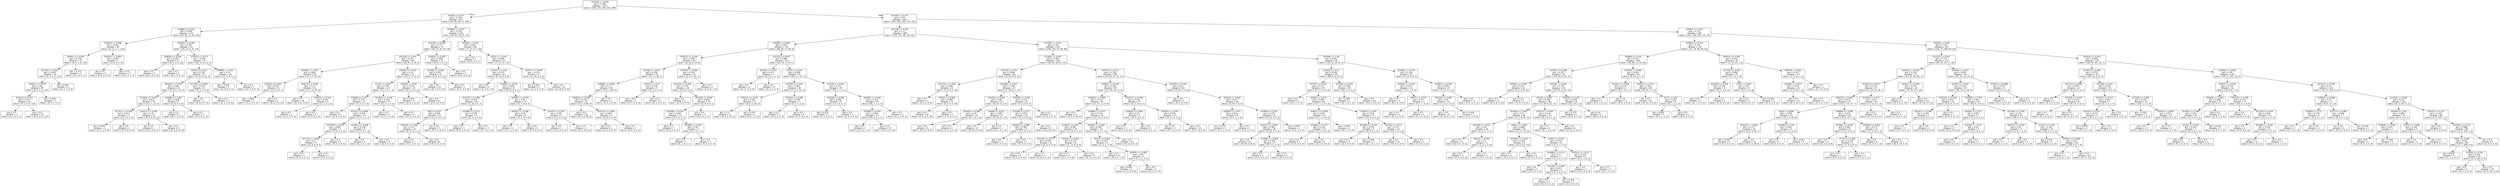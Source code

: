 digraph Tree {
node [shape=box, fontname="helvetica"] ;
edge [fontname="helvetica"] ;
0 [label="X[2578] <= 0.426\ngini = 0.799\nsamples = 1071\nvalue = [334, 372, 334, 332, 308]"] ;
1 [label="X[4261] <= 0.47\ngini = 0.729\nsamples = 257\nvalue = [43, 85, 40, 57, 165]"] ;
0 -> 1 [labeldistance=2.5, labelangle=45, headlabel="True"] ;
2 [label="X[2869] <= 0.515\ngini = 0.548\nsamples = 123\nvalue = [20, 24, 11, 16, 130]"] ;
1 -> 2 ;
3 [label="X[2634] <= 0.588\ngini = 0.263\nsamples = 80\nvalue = [4, 12, 3, 1, 116]"] ;
2 -> 3 ;
4 [label="X[4051] <= 0.644\ngini = 0.136\nsamples = 73\nvalue = [0, 6, 3, 0, 116]"] ;
3 -> 4 ;
5 [label="X[1435] <= 0.622\ngini = 0.095\nsamples = 70\nvalue = [0, 3, 3, 0, 115]"] ;
4 -> 5 ;
6 [label="X[4921] <= 0.678\ngini = 0.05\nsamples = 67\nvalue = [0, 1, 2, 0, 115]"] ;
5 -> 6 ;
7 [label="X[1514] <= 0.322\ngini = 0.017\nsamples = 65\nvalue = [0, 1, 0, 0, 114]"] ;
6 -> 7 ;
8 [label="gini = 0.5\nsamples = 2\nvalue = [0, 1, 0, 0, 1]"] ;
7 -> 8 ;
9 [label="gini = 0.0\nsamples = 63\nvalue = [0, 0, 0, 0, 113]"] ;
7 -> 9 ;
10 [label="gini = 0.444\nsamples = 2\nvalue = [0, 0, 2, 0, 1]"] ;
6 -> 10 ;
11 [label="gini = 0.444\nsamples = 3\nvalue = [0, 2, 1, 0, 0]"] ;
5 -> 11 ;
12 [label="gini = 0.375\nsamples = 3\nvalue = [0, 3, 0, 0, 1]"] ;
4 -> 12 ;
13 [label="X[2633] <= 0.493\ngini = 0.562\nsamples = 7\nvalue = [4, 6, 0, 1, 0]"] ;
3 -> 13 ;
14 [label="gini = 0.0\nsamples = 4\nvalue = [0, 6, 0, 0, 0]"] ;
13 -> 14 ;
15 [label="gini = 0.32\nsamples = 3\nvalue = [4, 0, 0, 1, 0]"] ;
13 -> 15 ;
16 [label="X[4207] <= 0.385\ngini = 0.791\nsamples = 43\nvalue = [16, 12, 8, 15, 14]"] ;
2 -> 16 ;
17 [label="X[4828] <= 0.508\ngini = 0.165\nsamples = 6\nvalue = [0, 1, 0, 0, 10]"] ;
16 -> 17 ;
18 [label="gini = 0.0\nsamples = 4\nvalue = [0, 0, 0, 0, 9]"] ;
17 -> 18 ;
19 [label="gini = 0.5\nsamples = 2\nvalue = [0, 1, 0, 0, 1]"] ;
17 -> 19 ;
20 [label="X[3412] <= 0.557\ngini = 0.766\nsamples = 37\nvalue = [16, 11, 8, 15, 4]"] ;
16 -> 20 ;
21 [label="X[476] <= 0.552\ngini = 0.742\nsamples = 27\nvalue = [3, 11, 8, 13, 3]"] ;
20 -> 21 ;
22 [label="X[2920] <= 0.503\ngini = 0.68\nsamples = 22\nvalue = [3, 10, 1, 13, 3]"] ;
21 -> 22 ;
23 [label="X[2303] <= 0.437\ngini = 0.621\nsamples = 15\nvalue = [3, 2, 1, 12, 3]"] ;
22 -> 23 ;
24 [label="X[1751] <= 0.626\ngini = 0.611\nsamples = 5\nvalue = [3, 2, 1, 0, 0]"] ;
23 -> 24 ;
25 [label="gini = 0.444\nsamples = 3\nvalue = [0, 2, 1, 0, 0]"] ;
24 -> 25 ;
26 [label="gini = 0.0\nsamples = 2\nvalue = [3, 0, 0, 0, 0]"] ;
24 -> 26 ;
27 [label="X[1672] <= 0.383\ngini = 0.32\nsamples = 10\nvalue = [0, 0, 0, 12, 3]"] ;
23 -> 27 ;
28 [label="gini = 0.0\nsamples = 2\nvalue = [0, 0, 0, 0, 3]"] ;
27 -> 28 ;
29 [label="gini = 0.0\nsamples = 8\nvalue = [0, 0, 0, 12, 0]"] ;
27 -> 29 ;
30 [label="X[4696] <= 0.561\ngini = 0.198\nsamples = 7\nvalue = [0, 8, 0, 1, 0]"] ;
22 -> 30 ;
31 [label="gini = 0.0\nsamples = 5\nvalue = [0, 7, 0, 0, 0]"] ;
30 -> 31 ;
32 [label="gini = 0.5\nsamples = 2\nvalue = [0, 1, 0, 1, 0]"] ;
30 -> 32 ;
33 [label="X[1796] <= 0.604\ngini = 0.219\nsamples = 5\nvalue = [0, 1, 7, 0, 0]"] ;
21 -> 33 ;
34 [label="gini = 0.0\nsamples = 3\nvalue = [0, 0, 6, 0, 0]"] ;
33 -> 34 ;
35 [label="gini = 0.5\nsamples = 2\nvalue = [0, 1, 1, 0, 0]"] ;
33 -> 35 ;
36 [label="X[5899] <= 0.481\ngini = 0.32\nsamples = 10\nvalue = [13, 0, 0, 2, 1]"] ;
20 -> 36 ;
37 [label="gini = 0.444\nsamples = 3\nvalue = [0, 0, 0, 2, 1]"] ;
36 -> 37 ;
38 [label="gini = 0.0\nsamples = 7\nvalue = [13, 0, 0, 0, 0]"] ;
36 -> 38 ;
39 [label="X[2583] <= 0.507\ngini = 0.776\nsamples = 134\nvalue = [23, 61, 29, 41, 35]"] ;
1 -> 39 ;
40 [label="X[4479] <= 0.584\ngini = 0.777\nsamples = 74\nvalue = [16, 14, 20, 34, 19]"] ;
39 -> 40 ;
41 [label="X[5319] <= 0.441\ngini = 0.725\nsamples = 59\nvalue = [16, 8, 17, 34, 6]"] ;
40 -> 41 ;
42 [label="X[5664] <= 0.323\ngini = 0.406\nsamples = 26\nvalue = [2, 3, 0, 25, 3]"] ;
41 -> 42 ;
43 [label="X[3532] <= 0.501\ngini = 0.611\nsamples = 4\nvalue = [1, 2, 0, 0, 3]"] ;
42 -> 43 ;
44 [label="gini = 0.444\nsamples = 2\nvalue = [1, 2, 0, 0, 0]"] ;
43 -> 44 ;
45 [label="gini = 0.0\nsamples = 2\nvalue = [0, 0, 0, 0, 3]"] ;
43 -> 45 ;
46 [label="X[3015] <= 0.596\ngini = 0.14\nsamples = 22\nvalue = [1, 1, 0, 25, 0]"] ;
42 -> 46 ;
47 [label="gini = 0.0\nsamples = 18\nvalue = [0, 0, 0, 23, 0]"] ;
46 -> 47 ;
48 [label="X[4270] <= 0.516\ngini = 0.625\nsamples = 4\nvalue = [1, 1, 0, 2, 0]"] ;
46 -> 48 ;
49 [label="gini = 0.5\nsamples = 2\nvalue = [1, 1, 0, 0, 0]"] ;
48 -> 49 ;
50 [label="gini = 0.0\nsamples = 2\nvalue = [0, 0, 0, 2, 0]"] ;
48 -> 50 ;
51 [label="X[2065] <= 0.552\ngini = 0.74\nsamples = 33\nvalue = [14, 5, 17, 9, 3]"] ;
41 -> 51 ;
52 [label="X[727] <= 0.611\ngini = 0.729\nsamples = 23\nvalue = [14, 5, 4, 7, 3]"] ;
51 -> 52 ;
53 [label="X[5846] <= 0.42\ngini = 0.771\nsamples = 17\nvalue = [3, 5, 3, 7, 3]"] ;
52 -> 53 ;
54 [label="gini = 0.0\nsamples = 4\nvalue = [0, 0, 0, 6, 0]"] ;
53 -> 54 ;
55 [label="X[2315] <= 0.466\ngini = 0.764\nsamples = 13\nvalue = [3, 5, 3, 1, 3]"] ;
53 -> 55 ;
56 [label="X[4779] <= 0.475\ngini = 0.667\nsamples = 7\nvalue = [3, 0, 3, 0, 3]"] ;
55 -> 56 ;
57 [label="X[3173] <= 0.464\ngini = 0.5\nsamples = 5\nvalue = [3, 0, 0, 0, 3]"] ;
56 -> 57 ;
58 [label="gini = 0.0\nsamples = 3\nvalue = [0, 0, 0, 0, 3]"] ;
57 -> 58 ;
59 [label="gini = 0.0\nsamples = 2\nvalue = [3, 0, 0, 0, 0]"] ;
57 -> 59 ;
60 [label="gini = 0.0\nsamples = 2\nvalue = [0, 0, 3, 0, 0]"] ;
56 -> 60 ;
61 [label="X[3181] <= 0.428\ngini = 0.278\nsamples = 6\nvalue = [0, 5, 0, 1, 0]"] ;
55 -> 61 ;
62 [label="gini = 0.5\nsamples = 2\nvalue = [0, 1, 0, 1, 0]"] ;
61 -> 62 ;
63 [label="gini = 0.0\nsamples = 4\nvalue = [0, 4, 0, 0, 0]"] ;
61 -> 63 ;
64 [label="X[1580] <= 0.538\ngini = 0.153\nsamples = 6\nvalue = [11, 0, 1, 0, 0]"] ;
52 -> 64 ;
65 [label="gini = 0.5\nsamples = 2\nvalue = [1, 0, 1, 0, 0]"] ;
64 -> 65 ;
66 [label="gini = 0.0\nsamples = 4\nvalue = [10, 0, 0, 0, 0]"] ;
64 -> 66 ;
67 [label="X[4425] <= 0.45\ngini = 0.231\nsamples = 10\nvalue = [0, 0, 13, 2, 0]"] ;
51 -> 67 ;
68 [label="gini = 0.444\nsamples = 2\nvalue = [0, 0, 1, 2, 0]"] ;
67 -> 68 ;
69 [label="gini = 0.0\nsamples = 8\nvalue = [0, 0, 12, 0, 0]"] ;
67 -> 69 ;
70 [label="X[4402] <= 0.561\ngini = 0.558\nsamples = 15\nvalue = [0, 6, 3, 0, 13]"] ;
40 -> 70 ;
71 [label="X[2408] <= 0.566\ngini = 0.305\nsamples = 12\nvalue = [0, 0, 3, 0, 13]"] ;
70 -> 71 ;
72 [label="gini = 0.0\nsamples = 10\nvalue = [0, 0, 0, 0, 13]"] ;
71 -> 72 ;
73 [label="gini = 0.0\nsamples = 2\nvalue = [0, 0, 3, 0, 0]"] ;
71 -> 73 ;
74 [label="gini = 0.0\nsamples = 3\nvalue = [0, 6, 0, 0, 0]"] ;
70 -> 74 ;
75 [label="X[2596] <= 0.34\ngini = 0.643\nsamples = 60\nvalue = [7, 47, 9, 7, 16]"] ;
39 -> 75 ;
76 [label="gini = 0.0\nsamples = 7\nvalue = [0, 0, 0, 0, 7]"] ;
75 -> 76 ;
77 [label="X[221] <= 0.545\ngini = 0.604\nsamples = 53\nvalue = [7, 47, 9, 7, 9]"] ;
75 -> 77 ;
78 [label="X[2557] <= 0.38\ngini = 0.747\nsamples = 36\nvalue = [6, 19, 9, 5, 9]"] ;
77 -> 78 ;
79 [label="gini = 0.0\nsamples = 5\nvalue = [0, 0, 0, 0, 8]"] ;
78 -> 79 ;
80 [label="X[4940] <= 0.518\ngini = 0.685\nsamples = 31\nvalue = [6, 19, 9, 5, 1]"] ;
78 -> 80 ;
81 [label="X[2475] <= 0.488\ngini = 0.534\nsamples = 18\nvalue = [3, 16, 0, 5, 1]"] ;
80 -> 81 ;
82 [label="X[6] <= 0.547\ngini = 0.349\nsamples = 13\nvalue = [3, 15, 0, 0, 1]"] ;
81 -> 82 ;
83 [label="X[1015] <= 0.382\ngini = 0.117\nsamples = 10\nvalue = [0, 15, 0, 0, 1]"] ;
82 -> 83 ;
84 [label="gini = 0.5\nsamples = 2\nvalue = [0, 1, 0, 0, 1]"] ;
83 -> 84 ;
85 [label="gini = 0.0\nsamples = 8\nvalue = [0, 14, 0, 0, 0]"] ;
83 -> 85 ;
86 [label="gini = 0.0\nsamples = 3\nvalue = [3, 0, 0, 0, 0]"] ;
82 -> 86 ;
87 [label="X[1365] <= 0.511\ngini = 0.278\nsamples = 5\nvalue = [0, 1, 0, 5, 0]"] ;
81 -> 87 ;
88 [label="gini = 0.0\nsamples = 3\nvalue = [0, 0, 0, 4, 0]"] ;
87 -> 88 ;
89 [label="gini = 0.5\nsamples = 2\nvalue = [0, 1, 0, 1, 0]"] ;
87 -> 89 ;
90 [label="X[4987] <= 0.576\ngini = 0.56\nsamples = 13\nvalue = [3, 3, 9, 0, 0]"] ;
80 -> 90 ;
91 [label="X[5921] <= 0.386\ngini = 0.18\nsamples = 8\nvalue = [0, 1, 9, 0, 0]"] ;
90 -> 91 ;
92 [label="gini = 0.5\nsamples = 2\nvalue = [0, 1, 1, 0, 0]"] ;
91 -> 92 ;
93 [label="gini = 0.0\nsamples = 6\nvalue = [0, 0, 8, 0, 0]"] ;
91 -> 93 ;
94 [label="X[1437] <= 0.591\ngini = 0.48\nsamples = 5\nvalue = [3, 2, 0, 0, 0]"] ;
90 -> 94 ;
95 [label="gini = 0.0\nsamples = 3\nvalue = [3, 0, 0, 0, 0]"] ;
94 -> 95 ;
96 [label="gini = 0.0\nsamples = 2\nvalue = [0, 2, 0, 0, 0]"] ;
94 -> 96 ;
97 [label="X[2577] <= 0.448\ngini = 0.179\nsamples = 17\nvalue = [1, 28, 0, 2, 0]"] ;
77 -> 97 ;
98 [label="gini = 0.444\nsamples = 3\nvalue = [1, 0, 0, 2, 0]"] ;
97 -> 98 ;
99 [label="gini = 0.0\nsamples = 14\nvalue = [0, 28, 0, 0, 0]"] ;
97 -> 99 ;
100 [label="X[5100] <= 0.477\ngini = 0.79\nsamples = 814\nvalue = [291, 287, 294, 275, 143]"] ;
0 -> 100 [labeldistance=2.5, labelangle=-45, headlabel="False"] ;
101 [label="X[2178] <= 0.461\ngini = 0.77\nsamples = 369\nvalue = [150, 131, 58, 165, 65]"] ;
100 -> 101 ;
102 [label="X[4289] <= 0.481\ngini = 0.653\nsamples = 119\nvalue = [50, 26, 11, 99, 9]"] ;
101 -> 102 ;
103 [label="X[5013] <= 0.549\ngini = 0.504\nsamples = 65\nvalue = [8, 10, 6, 70, 8]"] ;
102 -> 103 ;
104 [label="X[1785] <= 0.617\ngini = 0.294\nsamples = 43\nvalue = [3, 1, 1, 60, 7]"] ;
103 -> 104 ;
105 [label="X[4666] <= 0.666\ngini = 0.17\nsamples = 39\nvalue = [3, 0, 1, 60, 2]"] ;
104 -> 105 ;
106 [label="X[4950] <= 0.546\ngini = 0.119\nsamples = 37\nvalue = [2, 0, 0, 60, 2]"] ;
105 -> 106 ;
107 [label="gini = 0.0\nsamples = 33\nvalue = [0, 0, 0, 58, 0]"] ;
106 -> 107 ;
108 [label="X[4725] <= 0.495\ngini = 0.667\nsamples = 4\nvalue = [2, 0, 0, 2, 2]"] ;
106 -> 108 ;
109 [label="gini = 0.0\nsamples = 2\nvalue = [2, 0, 0, 0, 0]"] ;
108 -> 109 ;
110 [label="gini = 0.5\nsamples = 2\nvalue = [0, 0, 0, 2, 2]"] ;
108 -> 110 ;
111 [label="gini = 0.5\nsamples = 2\nvalue = [1, 0, 1, 0, 0]"] ;
105 -> 111 ;
112 [label="X[5521] <= 0.47\ngini = 0.278\nsamples = 4\nvalue = [0, 1, 0, 0, 5]"] ;
104 -> 112 ;
113 [label="gini = 0.0\nsamples = 2\nvalue = [0, 0, 0, 0, 4]"] ;
112 -> 113 ;
114 [label="gini = 0.5\nsamples = 2\nvalue = [0, 1, 0, 0, 1]"] ;
112 -> 114 ;
115 [label="X[2593] <= 0.564\ngini = 0.742\nsamples = 22\nvalue = [5, 9, 5, 10, 1]"] ;
103 -> 115 ;
116 [label="X[1433] <= 0.429\ngini = 0.733\nsamples = 18\nvalue = [5, 9, 5, 3, 1]"] ;
115 -> 116 ;
117 [label="gini = 0.0\nsamples = 3\nvalue = [0, 0, 5, 0, 0]"] ;
116 -> 117 ;
118 [label="X[4400] <= 0.626\ngini = 0.642\nsamples = 15\nvalue = [5, 9, 0, 3, 1]"] ;
116 -> 118 ;
119 [label="X[4348] <= 0.513\ngini = 0.462\nsamples = 12\nvalue = [0, 9, 0, 3, 1]"] ;
118 -> 119 ;
120 [label="gini = 0.0\nsamples = 7\nvalue = [0, 8, 0, 0, 0]"] ;
119 -> 120 ;
121 [label="X[1268] <= 0.562\ngini = 0.56\nsamples = 5\nvalue = [0, 1, 0, 3, 1]"] ;
119 -> 121 ;
122 [label="gini = 0.5\nsamples = 2\nvalue = [0, 1, 0, 0, 1]"] ;
121 -> 122 ;
123 [label="gini = 0.0\nsamples = 3\nvalue = [0, 0, 0, 3, 0]"] ;
121 -> 123 ;
124 [label="gini = 0.0\nsamples = 3\nvalue = [5, 0, 0, 0, 0]"] ;
118 -> 124 ;
125 [label="gini = 0.0\nsamples = 4\nvalue = [0, 0, 0, 7, 0]"] ;
115 -> 125 ;
126 [label="X[2723] <= 0.407\ngini = 0.666\nsamples = 54\nvalue = [42, 16, 5, 29, 1]"] ;
102 -> 126 ;
127 [label="X[2016] <= 0.551\ngini = 0.427\nsamples = 7\nvalue = [0, 11, 2, 2, 0]"] ;
126 -> 127 ;
128 [label="gini = 0.0\nsamples = 4\nvalue = [0, 11, 0, 0, 0]"] ;
127 -> 128 ;
129 [label="gini = 0.5\nsamples = 3\nvalue = [0, 0, 2, 2, 0]"] ;
127 -> 129 ;
130 [label="X[333] <= 0.447\ngini = 0.584\nsamples = 47\nvalue = [42, 5, 3, 27, 1]"] ;
126 -> 130 ;
131 [label="X[2978] <= 0.528\ngini = 0.503\nsamples = 18\nvalue = [7, 2, 2, 22, 0]"] ;
130 -> 131 ;
132 [label="X[5422] <= 0.561\ngini = 0.165\nsamples = 11\nvalue = [0, 0, 2, 20, 0]"] ;
131 -> 132 ;
133 [label="gini = 0.0\nsamples = 9\nvalue = [0, 0, 0, 19, 0]"] ;
132 -> 133 ;
134 [label="gini = 0.444\nsamples = 2\nvalue = [0, 0, 2, 1, 0]"] ;
132 -> 134 ;
135 [label="X[3314] <= 0.489\ngini = 0.529\nsamples = 7\nvalue = [7, 2, 0, 2, 0]"] ;
131 -> 135 ;
136 [label="gini = 0.5\nsamples = 3\nvalue = [0, 2, 0, 2, 0]"] ;
135 -> 136 ;
137 [label="gini = 0.0\nsamples = 4\nvalue = [7, 0, 0, 0, 0]"] ;
135 -> 137 ;
138 [label="X[1530] <= 0.432\ngini = 0.377\nsamples = 29\nvalue = [35, 3, 1, 5, 1]"] ;
130 -> 138 ;
139 [label="X[1928] <= 0.589\ngini = 0.656\nsamples = 6\nvalue = [1, 2, 0, 4, 1]"] ;
138 -> 139 ;
140 [label="gini = 0.625\nsamples = 3\nvalue = [1, 2, 0, 0, 1]"] ;
139 -> 140 ;
141 [label="gini = 0.0\nsamples = 3\nvalue = [0, 0, 0, 4, 0]"] ;
139 -> 141 ;
142 [label="X[1095] <= 0.638\ngini = 0.153\nsamples = 23\nvalue = [34, 1, 1, 1, 0]"] ;
138 -> 142 ;
143 [label="X[3589] <= 0.343\ngini = 0.056\nsamples = 21\nvalue = [34, 0, 0, 1, 0]"] ;
142 -> 143 ;
144 [label="gini = 0.5\nsamples = 2\nvalue = [1, 0, 0, 1, 0]"] ;
143 -> 144 ;
145 [label="gini = 0.0\nsamples = 19\nvalue = [33, 0, 0, 0, 0]"] ;
143 -> 145 ;
146 [label="gini = 0.5\nsamples = 2\nvalue = [0, 1, 1, 0, 0]"] ;
142 -> 146 ;
147 [label="X[1540] <= 0.527\ngini = 0.78\nsamples = 250\nvalue = [100, 105, 47, 66, 56]"] ;
101 -> 147 ;
148 [label="X[2344] <= 0.441\ngini = 0.764\nsamples = 160\nvalue = [30, 83, 29, 41, 53]"] ;
147 -> 148 ;
149 [label="X[5134] <= 0.44\ngini = 0.686\nsamples = 60\nvalue = [8, 20, 8, 9, 42]"] ;
148 -> 149 ;
150 [label="X[1572] <= 0.401\ngini = 0.169\nsamples = 23\nvalue = [1, 0, 0, 2, 30]"] ;
149 -> 150 ;
151 [label="gini = 0.0\nsamples = 2\nvalue = [0, 0, 0, 2, 0]"] ;
150 -> 151 ;
152 [label="X[632] <= 0.668\ngini = 0.062\nsamples = 21\nvalue = [1, 0, 0, 0, 30]"] ;
150 -> 152 ;
153 [label="gini = 0.0\nsamples = 19\nvalue = [0, 0, 0, 0, 29]"] ;
152 -> 153 ;
154 [label="gini = 0.5\nsamples = 2\nvalue = [1, 0, 0, 0, 1]"] ;
152 -> 154 ;
155 [label="X[2106] <= 0.427\ngini = 0.758\nsamples = 37\nvalue = [7, 20, 8, 7, 12]"] ;
149 -> 155 ;
156 [label="X[3259] <= 0.463\ngini = 0.48\nsamples = 22\nvalue = [0, 20, 0, 2, 8]"] ;
155 -> 156 ;
157 [label="X[5044] <= 0.486\ngini = 0.34\nsamples = 10\nvalue = [0, 1, 0, 1, 8]"] ;
156 -> 157 ;
158 [label="gini = 0.0\nsamples = 8\nvalue = [0, 0, 0, 0, 8]"] ;
157 -> 158 ;
159 [label="gini = 0.5\nsamples = 2\nvalue = [0, 1, 0, 1, 0]"] ;
157 -> 159 ;
160 [label="X[669] <= 0.612\ngini = 0.095\nsamples = 12\nvalue = [0, 19, 0, 1, 0]"] ;
156 -> 160 ;
161 [label="gini = 0.0\nsamples = 10\nvalue = [0, 18, 0, 0, 0]"] ;
160 -> 161 ;
162 [label="gini = 0.5\nsamples = 2\nvalue = [0, 1, 0, 1, 0]"] ;
160 -> 162 ;
163 [label="X[5038] <= 0.549\ngini = 0.733\nsamples = 15\nvalue = [7, 0, 8, 5, 4]"] ;
155 -> 163 ;
164 [label="X[2189] <= 0.571\ngini = 0.637\nsamples = 10\nvalue = [0, 0, 8, 5, 4]"] ;
163 -> 164 ;
165 [label="X[4063] <= 0.484\ngini = 0.494\nsamples = 6\nvalue = [0, 0, 0, 5, 4]"] ;
164 -> 165 ;
166 [label="gini = 0.0\nsamples = 3\nvalue = [0, 0, 0, 0, 4]"] ;
165 -> 166 ;
167 [label="gini = 0.0\nsamples = 3\nvalue = [0, 0, 0, 5, 0]"] ;
165 -> 167 ;
168 [label="gini = 0.0\nsamples = 4\nvalue = [0, 0, 8, 0, 0]"] ;
164 -> 168 ;
169 [label="gini = 0.0\nsamples = 5\nvalue = [7, 0, 0, 0, 0]"] ;
163 -> 169 ;
170 [label="X[5175] <= 0.571\ngini = 0.728\nsamples = 100\nvalue = [22, 63, 21, 32, 11]"] ;
148 -> 170 ;
171 [label="X[3801] <= 0.518\ngini = 0.764\nsamples = 59\nvalue = [17, 18, 16, 27, 5]"] ;
170 -> 171 ;
172 [label="X[4863] <= 0.465\ngini = 0.714\nsamples = 42\nvalue = [17, 15, 2, 23, 4]"] ;
171 -> 172 ;
173 [label="gini = 0.0\nsamples = 9\nvalue = [0, 0, 0, 14, 0]"] ;
172 -> 173 ;
174 [label="X[4864] <= 0.477\ngini = 0.722\nsamples = 33\nvalue = [17, 15, 2, 9, 4]"] ;
172 -> 174 ;
175 [label="X[1825] <= 0.451\ngini = 0.591\nsamples = 14\nvalue = [3, 13, 0, 2, 4]"] ;
174 -> 175 ;
176 [label="X[5578] <= 0.577\ngini = 0.625\nsamples = 6\nvalue = [2, 0, 0, 2, 4]"] ;
175 -> 176 ;
177 [label="gini = 0.0\nsamples = 4\nvalue = [0, 0, 0, 0, 4]"] ;
176 -> 177 ;
178 [label="gini = 0.5\nsamples = 2\nvalue = [2, 0, 0, 2, 0]"] ;
176 -> 178 ;
179 [label="X[5421] <= 0.465\ngini = 0.133\nsamples = 8\nvalue = [1, 13, 0, 0, 0]"] ;
175 -> 179 ;
180 [label="gini = 0.5\nsamples = 2\nvalue = [1, 1, 0, 0, 0]"] ;
179 -> 180 ;
181 [label="gini = 0.0\nsamples = 6\nvalue = [0, 12, 0, 0, 0]"] ;
179 -> 181 ;
182 [label="X[2845] <= 0.483\ngini = 0.595\nsamples = 19\nvalue = [14, 2, 2, 7, 0]"] ;
174 -> 182 ;
183 [label="X[153] <= 0.481\ngini = 0.597\nsamples = 9\nvalue = [1, 2, 2, 7, 0]"] ;
182 -> 183 ;
184 [label="gini = 0.0\nsamples = 5\nvalue = [0, 0, 0, 7, 0]"] ;
183 -> 184 ;
185 [label="X[3876] <= 0.485\ngini = 0.64\nsamples = 4\nvalue = [1, 2, 2, 0, 0]"] ;
183 -> 185 ;
186 [label="gini = 0.444\nsamples = 2\nvalue = [1, 2, 0, 0, 0]"] ;
185 -> 186 ;
187 [label="gini = 0.0\nsamples = 2\nvalue = [0, 0, 2, 0, 0]"] ;
185 -> 187 ;
188 [label="gini = 0.0\nsamples = 10\nvalue = [13, 0, 0, 0, 0]"] ;
182 -> 188 ;
189 [label="X[2871] <= 0.459\ngini = 0.541\nsamples = 17\nvalue = [0, 3, 14, 4, 1]"] ;
171 -> 189 ;
190 [label="X[2820] <= 0.604\ngini = 0.32\nsamples = 4\nvalue = [0, 0, 0, 4, 1]"] ;
189 -> 190 ;
191 [label="gini = 0.0\nsamples = 2\nvalue = [0, 0, 0, 3, 0]"] ;
190 -> 191 ;
192 [label="gini = 0.5\nsamples = 2\nvalue = [0, 0, 0, 1, 1]"] ;
190 -> 192 ;
193 [label="X[3922] <= 0.441\ngini = 0.291\nsamples = 13\nvalue = [0, 3, 14, 0, 0]"] ;
189 -> 193 ;
194 [label="gini = 0.0\nsamples = 3\nvalue = [0, 3, 0, 0, 0]"] ;
193 -> 194 ;
195 [label="gini = 0.0\nsamples = 10\nvalue = [0, 0, 14, 0, 0]"] ;
193 -> 195 ;
196 [label="X[1305] <= 0.302\ngini = 0.51\nsamples = 41\nvalue = [5, 45, 5, 5, 6]"] ;
170 -> 196 ;
197 [label="gini = 0.0\nsamples = 5\nvalue = [0, 0, 0, 0, 6]"] ;
196 -> 197 ;
198 [label="X[5010] <= 0.483\ngini = 0.417\nsamples = 36\nvalue = [5, 45, 5, 5, 0]"] ;
196 -> 198 ;
199 [label="X[2655] <= 0.471\ngini = 0.612\nsamples = 5\nvalue = [3, 0, 1, 3, 0]"] ;
198 -> 199 ;
200 [label="gini = 0.375\nsamples = 3\nvalue = [3, 0, 1, 0, 0]"] ;
199 -> 200 ;
201 [label="gini = 0.0\nsamples = 2\nvalue = [0, 0, 0, 3, 0]"] ;
199 -> 201 ;
202 [label="X[2990] <= 0.591\ngini = 0.271\nsamples = 31\nvalue = [2, 45, 4, 2, 0]"] ;
198 -> 202 ;
203 [label="X[4317] <= 0.583\ngini = 0.081\nsamples = 28\nvalue = [0, 45, 2, 0, 0]"] ;
202 -> 203 ;
204 [label="gini = 0.0\nsamples = 24\nvalue = [0, 40, 0, 0, 0]"] ;
203 -> 204 ;
205 [label="X[2092] <= 0.489\ngini = 0.408\nsamples = 4\nvalue = [0, 5, 2, 0, 0]"] ;
203 -> 205 ;
206 [label="gini = 0.0\nsamples = 2\nvalue = [0, 5, 0, 0, 0]"] ;
205 -> 206 ;
207 [label="gini = 0.0\nsamples = 2\nvalue = [0, 0, 2, 0, 0]"] ;
205 -> 207 ;
208 [label="gini = 0.667\nsamples = 3\nvalue = [2, 0, 2, 2, 0]"] ;
202 -> 208 ;
209 [label="X[5508] <= 0.59\ngini = 0.667\nsamples = 90\nvalue = [70, 22, 18, 25, 3]"] ;
147 -> 209 ;
210 [label="X[3056] <= 0.51\ngini = 0.526\nsamples = 65\nvalue = [68, 8, 9, 19, 0]"] ;
209 -> 210 ;
211 [label="X[5707] <= 0.361\ngini = 0.717\nsamples = 35\nvalue = [17, 7, 9, 17, 0]"] ;
210 -> 211 ;
212 [label="gini = 0.0\nsamples = 5\nvalue = [0, 0, 7, 0, 0]"] ;
211 -> 212 ;
213 [label="X[406] <= 0.473\ngini = 0.659\nsamples = 30\nvalue = [17, 7, 2, 17, 0]"] ;
211 -> 213 ;
214 [label="X[4617] <= 0.596\ngini = 0.432\nsamples = 13\nvalue = [2, 1, 2, 14, 0]"] ;
213 -> 214 ;
215 [label="X[3286] <= 0.377\ngini = 0.219\nsamples = 10\nvalue = [2, 0, 0, 14, 0]"] ;
214 -> 215 ;
216 [label="gini = 0.0\nsamples = 2\nvalue = [2, 0, 0, 0, 0]"] ;
215 -> 216 ;
217 [label="gini = 0.0\nsamples = 8\nvalue = [0, 0, 0, 14, 0]"] ;
215 -> 217 ;
218 [label="gini = 0.444\nsamples = 3\nvalue = [0, 1, 2, 0, 0]"] ;
214 -> 218 ;
219 [label="X[2607] <= 0.44\ngini = 0.531\nsamples = 17\nvalue = [15, 6, 0, 3, 0]"] ;
213 -> 219 ;
220 [label="X[1500] <= 0.534\ngini = 0.375\nsamples = 5\nvalue = [0, 6, 0, 2, 0]"] ;
219 -> 220 ;
221 [label="gini = 0.0\nsamples = 3\nvalue = [0, 5, 0, 0, 0]"] ;
220 -> 221 ;
222 [label="gini = 0.444\nsamples = 2\nvalue = [0, 1, 0, 2, 0]"] ;
220 -> 222 ;
223 [label="X[3741] <= 0.572\ngini = 0.117\nsamples = 12\nvalue = [15, 0, 0, 1, 0]"] ;
219 -> 223 ;
224 [label="gini = 0.0\nsamples = 10\nvalue = [14, 0, 0, 0, 0]"] ;
223 -> 224 ;
225 [label="gini = 0.5\nsamples = 2\nvalue = [1, 0, 0, 1, 0]"] ;
223 -> 225 ;
226 [label="X[2320] <= 0.326\ngini = 0.106\nsamples = 30\nvalue = [51, 1, 0, 2, 0]"] ;
210 -> 226 ;
227 [label="gini = 0.444\nsamples = 2\nvalue = [0, 1, 0, 2, 0]"] ;
226 -> 227 ;
228 [label="gini = 0.0\nsamples = 28\nvalue = [51, 0, 0, 0, 0]"] ;
226 -> 228 ;
229 [label="X[4046] <= 0.474\ngini = 0.718\nsamples = 25\nvalue = [2, 14, 9, 6, 3]"] ;
209 -> 229 ;
230 [label="X[5605] <= 0.442\ngini = 0.613\nsamples = 12\nvalue = [1, 1, 7, 6, 0]"] ;
229 -> 230 ;
231 [label="gini = 0.0\nsamples = 5\nvalue = [0, 0, 0, 6, 0]"] ;
230 -> 231 ;
232 [label="X[957] <= 0.547\ngini = 0.37\nsamples = 7\nvalue = [1, 1, 7, 0, 0]"] ;
230 -> 232 ;
233 [label="gini = 0.0\nsamples = 5\nvalue = [0, 0, 7, 0, 0]"] ;
232 -> 233 ;
234 [label="gini = 0.5\nsamples = 2\nvalue = [1, 1, 0, 0, 0]"] ;
232 -> 234 ;
235 [label="X[1487] <= 0.585\ngini = 0.493\nsamples = 13\nvalue = [1, 13, 2, 0, 3]"] ;
229 -> 235 ;
236 [label="X[5256] <= 0.464\ngini = 0.32\nsamples = 11\nvalue = [1, 13, 2, 0, 0]"] ;
235 -> 236 ;
237 [label="gini = 0.0\nsamples = 8\nvalue = [0, 13, 0, 0, 0]"] ;
236 -> 237 ;
238 [label="gini = 0.444\nsamples = 3\nvalue = [1, 0, 2, 0, 0]"] ;
236 -> 238 ;
239 [label="gini = 0.0\nsamples = 2\nvalue = [0, 0, 0, 0, 3]"] ;
235 -> 239 ;
240 [label="X[4954] <= 0.437\ngini = 0.773\nsamples = 445\nvalue = [141, 156, 236, 110, 78]"] ;
100 -> 240 ;
241 [label="X[4863] <= 0.534\ngini = 0.754\nsamples = 130\nvalue = [21, 79, 36, 28, 52]"] ;
240 -> 241 ;
242 [label="X[4693] <= 0.59\ngini = 0.723\nsamples = 100\nvalue = [20, 69, 10, 25, 44]"] ;
241 -> 242 ;
243 [label="X[4342] <= 0.385\ngini = 0.757\nsamples = 70\nvalue = [14, 26, 8, 23, 37]"] ;
242 -> 243 ;
244 [label="X[5983] <= 0.499\ngini = 0.313\nsamples = 16\nvalue = [1, 4, 0, 0, 22]"] ;
243 -> 244 ;
245 [label="gini = 0.0\nsamples = 13\nvalue = [0, 0, 0, 0, 22]"] ;
244 -> 245 ;
246 [label="gini = 0.32\nsamples = 3\nvalue = [1, 4, 0, 0, 0]"] ;
244 -> 246 ;
247 [label="X[2764] <= 0.622\ngini = 0.776\nsamples = 54\nvalue = [13, 22, 8, 23, 15]"] ;
243 -> 247 ;
248 [label="X[478] <= 0.587\ngini = 0.745\nsamples = 46\nvalue = [3, 19, 8, 22, 15]"] ;
247 -> 248 ;
249 [label="X[2463] <= 0.467\ngini = 0.73\nsamples = 36\nvalue = [3, 7, 8, 21, 15]"] ;
248 -> 249 ;
250 [label="X[2535] <= 0.521\ngini = 0.42\nsamples = 16\nvalue = [1, 4, 1, 17, 0]"] ;
249 -> 250 ;
251 [label="gini = 0.0\nsamples = 11\nvalue = [0, 0, 0, 17, 0]"] ;
250 -> 251 ;
252 [label="X[872] <= 0.454\ngini = 0.5\nsamples = 5\nvalue = [1, 4, 1, 0, 0]"] ;
250 -> 252 ;
253 [label="gini = 0.0\nsamples = 3\nvalue = [0, 4, 0, 0, 0]"] ;
252 -> 253 ;
254 [label="gini = 0.5\nsamples = 2\nvalue = [1, 0, 1, 0, 0]"] ;
252 -> 254 ;
255 [label="X[951] <= 0.445\ngini = 0.685\nsamples = 20\nvalue = [2, 3, 7, 4, 15]"] ;
249 -> 255 ;
256 [label="X[2343] <= 0.403\ngini = 0.142\nsamples = 8\nvalue = [1, 0, 0, 0, 12]"] ;
255 -> 256 ;
257 [label="gini = 0.5\nsamples = 2\nvalue = [1, 0, 0, 0, 1]"] ;
256 -> 257 ;
258 [label="gini = 0.0\nsamples = 6\nvalue = [0, 0, 0, 0, 11]"] ;
256 -> 258 ;
259 [label="X[393] <= 0.552\ngini = 0.741\nsamples = 12\nvalue = [1, 3, 7, 4, 3]"] ;
255 -> 259 ;
260 [label="X[4890] <= 0.513\ngini = 0.7\nsamples = 7\nvalue = [1, 2, 0, 4, 3]"] ;
259 -> 260 ;
261 [label="gini = 0.0\nsamples = 3\nvalue = [0, 0, 0, 4, 0]"] ;
260 -> 261 ;
262 [label="X[3228] <= 0.484\ngini = 0.611\nsamples = 4\nvalue = [1, 2, 0, 0, 3]"] ;
260 -> 262 ;
263 [label="gini = 0.0\nsamples = 2\nvalue = [0, 0, 0, 0, 3]"] ;
262 -> 263 ;
264 [label="gini = 0.444\nsamples = 2\nvalue = [1, 2, 0, 0, 0]"] ;
262 -> 264 ;
265 [label="X[5315] <= 0.475\ngini = 0.219\nsamples = 5\nvalue = [0, 1, 7, 0, 0]"] ;
259 -> 265 ;
266 [label="gini = 0.0\nsamples = 3\nvalue = [0, 0, 6, 0, 0]"] ;
265 -> 266 ;
267 [label="gini = 0.5\nsamples = 2\nvalue = [0, 1, 1, 0, 0]"] ;
265 -> 267 ;
268 [label="X[5107] <= 0.407\ngini = 0.142\nsamples = 10\nvalue = [0, 12, 0, 1, 0]"] ;
248 -> 268 ;
269 [label="gini = 0.5\nsamples = 2\nvalue = [0, 1, 0, 1, 0]"] ;
268 -> 269 ;
270 [label="gini = 0.0\nsamples = 8\nvalue = [0, 11, 0, 0, 0]"] ;
268 -> 270 ;
271 [label="X[3434] <= 0.447\ngini = 0.439\nsamples = 8\nvalue = [10, 3, 0, 1, 0]"] ;
247 -> 271 ;
272 [label="gini = 0.375\nsamples = 3\nvalue = [0, 3, 0, 1, 0]"] ;
271 -> 272 ;
273 [label="gini = 0.0\nsamples = 5\nvalue = [10, 0, 0, 0, 0]"] ;
271 -> 273 ;
274 [label="X[5050] <= 0.389\ngini = 0.461\nsamples = 30\nvalue = [6, 43, 2, 2, 7]"] ;
242 -> 274 ;
275 [label="X[1241] <= 0.456\ngini = 0.219\nsamples = 4\nvalue = [0, 0, 0, 1, 7]"] ;
274 -> 275 ;
276 [label="gini = 0.5\nsamples = 2\nvalue = [0, 0, 0, 1, 1]"] ;
275 -> 276 ;
277 [label="gini = 0.0\nsamples = 2\nvalue = [0, 0, 0, 0, 6]"] ;
275 -> 277 ;
278 [label="X[4612] <= 0.511\ngini = 0.301\nsamples = 26\nvalue = [6, 43, 2, 1, 0]"] ;
274 -> 278 ;
279 [label="gini = 0.0\nsamples = 20\nvalue = [0, 42, 0, 0, 0]"] ;
278 -> 279 ;
280 [label="X[77] <= 0.48\ngini = 0.58\nsamples = 6\nvalue = [6, 1, 2, 1, 0]"] ;
278 -> 280 ;
281 [label="gini = 0.625\nsamples = 3\nvalue = [0, 1, 2, 1, 0]"] ;
280 -> 281 ;
282 [label="gini = 0.0\nsamples = 3\nvalue = [6, 0, 0, 0, 0]"] ;
280 -> 282 ;
283 [label="X[4431] <= 0.497\ngini = 0.631\nsamples = 30\nvalue = [1, 10, 26, 3, 8]"] ;
241 -> 283 ;
284 [label="X[1718] <= 0.555\ngini = 0.698\nsamples = 13\nvalue = [0, 7, 4, 2, 8]"] ;
283 -> 284 ;
285 [label="X[3140] <= 0.444\ngini = 0.529\nsamples = 8\nvalue = [0, 7, 2, 2, 0]"] ;
284 -> 285 ;
286 [label="gini = 0.0\nsamples = 5\nvalue = [0, 7, 0, 0, 0]"] ;
285 -> 286 ;
287 [label="gini = 0.5\nsamples = 3\nvalue = [0, 0, 2, 2, 0]"] ;
285 -> 287 ;
288 [label="X[43] <= 0.462\ngini = 0.32\nsamples = 5\nvalue = [0, 0, 2, 0, 8]"] ;
284 -> 288 ;
289 [label="gini = 0.0\nsamples = 3\nvalue = [0, 0, 0, 0, 7]"] ;
288 -> 289 ;
290 [label="gini = 0.444\nsamples = 2\nvalue = [0, 0, 2, 0, 1]"] ;
288 -> 290 ;
291 [label="X[5976] <= 0.622\ngini = 0.321\nsamples = 17\nvalue = [1, 3, 22, 1, 0]"] ;
283 -> 291 ;
292 [label="X[5182] <= 0.623\ngini = 0.156\nsamples = 14\nvalue = [1, 0, 22, 1, 0]"] ;
291 -> 292 ;
293 [label="gini = 0.0\nsamples = 12\nvalue = [0, 0, 22, 0, 0]"] ;
292 -> 293 ;
294 [label="gini = 0.5\nsamples = 2\nvalue = [1, 0, 0, 1, 0]"] ;
292 -> 294 ;
295 [label="gini = 0.0\nsamples = 3\nvalue = [0, 3, 0, 0, 0]"] ;
291 -> 295 ;
296 [label="X[5016] <= 0.46\ngini = 0.734\nsamples = 315\nvalue = [120, 77, 200, 82, 26]"] ;
240 -> 296 ;
297 [label="X[2107] <= 0.507\ngini = 0.772\nsamples = 137\nvalue = [64, 42, 33, 57, 19]"] ;
296 -> 297 ;
298 [label="X[4623] <= 0.636\ngini = 0.763\nsamples = 75\nvalue = [11, 32, 19, 38, 17]"] ;
297 -> 298 ;
299 [label="X[2412] <= 0.611\ngini = 0.731\nsamples = 57\nvalue = [11, 16, 19, 38, 7]"] ;
298 -> 299 ;
300 [label="X[5673] <= 0.442\ngini = 0.673\nsamples = 47\nvalue = [10, 3, 19, 37, 7]"] ;
299 -> 300 ;
301 [label="X[34] <= 0.608\ngini = 0.435\nsamples = 27\nvalue = [2, 3, 0, 30, 6]"] ;
300 -> 301 ;
302 [label="X[5224] <= 0.406\ngini = 0.117\nsamples = 22\nvalue = [0, 0, 0, 30, 2]"] ;
301 -> 302 ;
303 [label="gini = 0.444\nsamples = 2\nvalue = [0, 0, 0, 1, 2]"] ;
302 -> 303 ;
304 [label="gini = 0.0\nsamples = 20\nvalue = [0, 0, 0, 29, 0]"] ;
302 -> 304 ;
305 [label="X[5384] <= 0.39\ngini = 0.642\nsamples = 5\nvalue = [2, 3, 0, 0, 4]"] ;
301 -> 305 ;
306 [label="gini = 0.0\nsamples = 2\nvalue = [0, 0, 0, 0, 4]"] ;
305 -> 306 ;
307 [label="gini = 0.48\nsamples = 3\nvalue = [2, 3, 0, 0, 0]"] ;
305 -> 307 ;
308 [label="X[3894] <= 0.495\ngini = 0.612\nsamples = 20\nvalue = [8, 0, 19, 7, 1]"] ;
300 -> 308 ;
309 [label="X[2961] <= 0.444\ngini = 0.561\nsamples = 9\nvalue = [7, 0, 0, 6, 1]"] ;
308 -> 309 ;
310 [label="gini = 0.0\nsamples = 4\nvalue = [0, 0, 0, 6, 0]"] ;
309 -> 310 ;
311 [label="X[737] <= 0.546\ngini = 0.219\nsamples = 5\nvalue = [7, 0, 0, 0, 1]"] ;
309 -> 311 ;
312 [label="gini = 0.0\nsamples = 3\nvalue = [6, 0, 0, 0, 0]"] ;
311 -> 312 ;
313 [label="gini = 0.5\nsamples = 2\nvalue = [1, 0, 0, 0, 1]"] ;
311 -> 313 ;
314 [label="X[2062] <= 0.407\ngini = 0.177\nsamples = 11\nvalue = [1, 0, 19, 1, 0]"] ;
308 -> 314 ;
315 [label="gini = 0.5\nsamples = 2\nvalue = [1, 0, 0, 1, 0]"] ;
314 -> 315 ;
316 [label="gini = 0.0\nsamples = 9\nvalue = [0, 0, 19, 0, 0]"] ;
314 -> 316 ;
317 [label="X[1459] <= 0.571\ngini = 0.24\nsamples = 10\nvalue = [1, 13, 0, 1, 0]"] ;
299 -> 317 ;
318 [label="gini = 0.0\nsamples = 8\nvalue = [0, 13, 0, 0, 0]"] ;
317 -> 318 ;
319 [label="gini = 0.5\nsamples = 2\nvalue = [1, 0, 0, 1, 0]"] ;
317 -> 319 ;
320 [label="X[2917] <= 0.439\ngini = 0.473\nsamples = 18\nvalue = [0, 16, 0, 0, 10]"] ;
298 -> 320 ;
321 [label="gini = 0.0\nsamples = 5\nvalue = [0, 0, 0, 0, 10]"] ;
320 -> 321 ;
322 [label="gini = 0.0\nsamples = 13\nvalue = [0, 16, 0, 0, 0]"] ;
320 -> 322 ;
323 [label="X[5166] <= 0.557\ngini = 0.639\nsamples = 62\nvalue = [53, 10, 14, 19, 2]"] ;
297 -> 323 ;
324 [label="X[2074] <= 0.407\ngini = 0.579\nsamples = 53\nvalue = [50, 10, 3, 19, 2]"] ;
323 -> 324 ;
325 [label="X[5542] <= 0.509\ngini = 0.512\nsamples = 11\nvalue = [0, 6, 0, 11, 1]"] ;
324 -> 325 ;
326 [label="X[2307] <= 0.506\ngini = 0.245\nsamples = 4\nvalue = [0, 6, 0, 0, 1]"] ;
325 -> 326 ;
327 [label="gini = 0.5\nsamples = 2\nvalue = [0, 1, 0, 0, 1]"] ;
326 -> 327 ;
328 [label="gini = 0.0\nsamples = 2\nvalue = [0, 5, 0, 0, 0]"] ;
326 -> 328 ;
329 [label="gini = 0.0\nsamples = 7\nvalue = [0, 0, 0, 11, 0]"] ;
325 -> 329 ;
330 [label="X[3394] <= 0.433\ngini = 0.405\nsamples = 42\nvalue = [50, 4, 3, 8, 1]"] ;
324 -> 330 ;
331 [label="X[4301] <= 0.571\ngini = 0.667\nsamples = 7\nvalue = [1, 4, 0, 3, 1]"] ;
330 -> 331 ;
332 [label="gini = 0.0\nsamples = 3\nvalue = [0, 4, 0, 0, 0]"] ;
331 -> 332 ;
333 [label="X[3254] <= 0.472\ngini = 0.56\nsamples = 4\nvalue = [1, 0, 0, 3, 1]"] ;
331 -> 333 ;
334 [label="gini = 0.0\nsamples = 2\nvalue = [0, 0, 0, 3, 0]"] ;
333 -> 334 ;
335 [label="gini = 0.5\nsamples = 2\nvalue = [1, 0, 0, 0, 1]"] ;
333 -> 335 ;
336 [label="X[2109] <= 0.438\ngini = 0.251\nsamples = 35\nvalue = [49, 0, 3, 5, 0]"] ;
330 -> 336 ;
337 [label="X[4317] <= 0.526\ngini = 0.56\nsamples = 5\nvalue = [1, 0, 1, 3, 0]"] ;
336 -> 337 ;
338 [label="gini = 0.0\nsamples = 3\nvalue = [0, 0, 0, 3, 0]"] ;
337 -> 338 ;
339 [label="gini = 0.5\nsamples = 2\nvalue = [1, 0, 1, 0, 0]"] ;
337 -> 339 ;
340 [label="X[144] <= 0.338\ngini = 0.145\nsamples = 30\nvalue = [48, 0, 2, 2, 0]"] ;
336 -> 340 ;
341 [label="gini = 0.444\nsamples = 2\nvalue = [0, 0, 2, 1, 0]"] ;
340 -> 341 ;
342 [label="X[3017] <= 0.399\ngini = 0.04\nsamples = 28\nvalue = [48, 0, 0, 1, 0]"] ;
340 -> 342 ;
343 [label="gini = 0.5\nsamples = 2\nvalue = [1, 0, 0, 1, 0]"] ;
342 -> 343 ;
344 [label="gini = 0.0\nsamples = 26\nvalue = [47, 0, 0, 0, 0]"] ;
342 -> 344 ;
345 [label="X[5947] <= 0.488\ngini = 0.337\nsamples = 9\nvalue = [3, 0, 11, 0, 0]"] ;
323 -> 345 ;
346 [label="gini = 0.0\nsamples = 6\nvalue = [0, 0, 11, 0, 0]"] ;
345 -> 346 ;
347 [label="gini = 0.0\nsamples = 3\nvalue = [3, 0, 0, 0, 0]"] ;
345 -> 347 ;
348 [label="X[5553] <= 0.433\ngini = 0.609\nsamples = 178\nvalue = [56, 35, 167, 25, 7]"] ;
296 -> 348 ;
349 [label="X[1947] <= 0.364\ngini = 0.725\nsamples = 34\nvalue = [26, 18, 6, 10, 5]"] ;
348 -> 349 ;
350 [label="X[5717] <= 0.446\ngini = 0.507\nsamples = 11\nvalue = [0, 14, 0, 8, 1]"] ;
349 -> 350 ;
351 [label="gini = 0.0\nsamples = 3\nvalue = [0, 0, 0, 8, 0]"] ;
350 -> 351 ;
352 [label="X[5336] <= 0.432\ngini = 0.124\nsamples = 8\nvalue = [0, 14, 0, 0, 1]"] ;
350 -> 352 ;
353 [label="gini = 0.5\nsamples = 2\nvalue = [0, 1, 0, 0, 1]"] ;
352 -> 353 ;
354 [label="gini = 0.0\nsamples = 6\nvalue = [0, 13, 0, 0, 0]"] ;
352 -> 354 ;
355 [label="X[1549] <= 0.42\ngini = 0.576\nsamples = 23\nvalue = [26, 4, 6, 2, 4]"] ;
349 -> 355 ;
356 [label="X[1672] <= 0.522\ngini = 0.681\nsamples = 7\nvalue = [0, 2, 5, 1, 4]"] ;
355 -> 356 ;
357 [label="X[5310] <= 0.617\ngini = 0.571\nsamples = 4\nvalue = [0, 2, 0, 1, 4]"] ;
356 -> 357 ;
358 [label="gini = 0.444\nsamples = 2\nvalue = [0, 2, 0, 1, 0]"] ;
357 -> 358 ;
359 [label="gini = 0.0\nsamples = 2\nvalue = [0, 0, 0, 0, 4]"] ;
357 -> 359 ;
360 [label="gini = 0.0\nsamples = 3\nvalue = [0, 0, 5, 0, 0]"] ;
356 -> 360 ;
361 [label="X[2504] <= 0.485\ngini = 0.242\nsamples = 16\nvalue = [26, 2, 1, 1, 0]"] ;
355 -> 361 ;
362 [label="gini = 0.444\nsamples = 3\nvalue = [0, 2, 1, 0, 0]"] ;
361 -> 362 ;
363 [label="X[553] <= 0.603\ngini = 0.071\nsamples = 13\nvalue = [26, 0, 0, 1, 0]"] ;
361 -> 363 ;
364 [label="gini = 0.0\nsamples = 11\nvalue = [25, 0, 0, 0, 0]"] ;
363 -> 364 ;
365 [label="gini = 0.5\nsamples = 2\nvalue = [1, 0, 0, 1, 0]"] ;
363 -> 365 ;
366 [label="X[2940] <= 0.429\ngini = 0.46\nsamples = 144\nvalue = [30, 17, 161, 15, 2]"] ;
348 -> 366 ;
367 [label="X[4477] <= 0.523\ngini = 0.719\nsamples = 32\nvalue = [16, 6, 8, 7, 1]"] ;
366 -> 367 ;
368 [label="X[5628] <= 0.502\ngini = 0.685\nsamples = 15\nvalue = [2, 6, 7, 1, 1]"] ;
367 -> 368 ;
369 [label="X[1045] <= 0.598\ngini = 0.58\nsamples = 10\nvalue = [2, 6, 0, 1, 1]"] ;
368 -> 369 ;
370 [label="X[153] <= 0.558\ngini = 0.245\nsamples = 7\nvalue = [0, 6, 0, 0, 1]"] ;
369 -> 370 ;
371 [label="gini = 0.0\nsamples = 5\nvalue = [0, 5, 0, 0, 0]"] ;
370 -> 371 ;
372 [label="gini = 0.5\nsamples = 2\nvalue = [0, 1, 0, 0, 1]"] ;
370 -> 372 ;
373 [label="gini = 0.444\nsamples = 3\nvalue = [2, 0, 0, 1, 0]"] ;
369 -> 373 ;
374 [label="gini = 0.0\nsamples = 5\nvalue = [0, 0, 7, 0, 0]"] ;
368 -> 374 ;
375 [label="X[4132] <= 0.385\ngini = 0.472\nsamples = 17\nvalue = [14, 0, 1, 6, 0]"] ;
367 -> 375 ;
376 [label="gini = 0.0\nsamples = 2\nvalue = [0, 0, 0, 4, 0]"] ;
375 -> 376 ;
377 [label="X[2119] <= 0.434\ngini = 0.304\nsamples = 15\nvalue = [14, 0, 1, 2, 0]"] ;
375 -> 377 ;
378 [label="gini = 0.0\nsamples = 2\nvalue = [0, 0, 0, 2, 0]"] ;
377 -> 378 ;
379 [label="X[5385] <= 0.582\ngini = 0.124\nsamples = 13\nvalue = [14, 0, 1, 0, 0]"] ;
377 -> 379 ;
380 [label="gini = 0.0\nsamples = 11\nvalue = [13, 0, 0, 0, 0]"] ;
379 -> 380 ;
381 [label="gini = 0.5\nsamples = 2\nvalue = [1, 0, 1, 0, 0]"] ;
379 -> 381 ;
382 [label="X[2127] <= 0.399\ngini = 0.32\nsamples = 112\nvalue = [14, 11, 153, 8, 1]"] ;
366 -> 382 ;
383 [label="X[3804] <= 0.406\ngini = 0.72\nsamples = 11\nvalue = [6, 6, 6, 2, 0]"] ;
382 -> 383 ;
384 [label="X[1687] <= 0.51\ngini = 0.245\nsamples = 4\nvalue = [0, 6, 0, 1, 0]"] ;
383 -> 384 ;
385 [label="gini = 0.5\nsamples = 2\nvalue = [0, 1, 0, 1, 0]"] ;
384 -> 385 ;
386 [label="gini = 0.0\nsamples = 2\nvalue = [0, 5, 0, 0, 0]"] ;
384 -> 386 ;
387 [label="X[3777] <= 0.485\ngini = 0.568\nsamples = 7\nvalue = [6, 0, 6, 1, 0]"] ;
383 -> 387 ;
388 [label="gini = 0.0\nsamples = 4\nvalue = [6, 0, 0, 0, 0]"] ;
387 -> 388 ;
389 [label="gini = 0.245\nsamples = 3\nvalue = [0, 0, 6, 1, 0]"] ;
387 -> 389 ;
390 [label="X[3336] <= 0.381\ngini = 0.221\nsamples = 101\nvalue = [8, 5, 147, 6, 1]"] ;
382 -> 390 ;
391 [label="X[2476] <= 0.61\ngini = 0.684\nsamples = 12\nvalue = [6, 0, 3, 5, 1]"] ;
390 -> 391 ;
392 [label="X[3009] <= 0.482\ngini = 0.531\nsamples = 7\nvalue = [0, 0, 2, 5, 1]"] ;
391 -> 392 ;
393 [label="gini = 0.0\nsamples = 4\nvalue = [0, 0, 0, 5, 0]"] ;
392 -> 393 ;
394 [label="gini = 0.444\nsamples = 3\nvalue = [0, 0, 2, 0, 1]"] ;
392 -> 394 ;
395 [label="X[973] <= 0.456\ngini = 0.245\nsamples = 5\nvalue = [6, 0, 1, 0, 0]"] ;
391 -> 395 ;
396 [label="gini = 0.5\nsamples = 2\nvalue = [1, 0, 1, 0, 0]"] ;
395 -> 396 ;
397 [label="gini = 0.0\nsamples = 3\nvalue = [5, 0, 0, 0, 0]"] ;
395 -> 397 ;
398 [label="X[3273] <= 0.327\ngini = 0.101\nsamples = 89\nvalue = [2, 5, 144, 1, 0]"] ;
390 -> 398 ;
399 [label="gini = 0.0\nsamples = 3\nvalue = [0, 3, 0, 0, 0]"] ;
398 -> 399 ;
400 [label="X[1555] <= 0.721\ngini = 0.066\nsamples = 86\nvalue = [2, 2, 144, 1, 0]"] ;
398 -> 400 ;
401 [label="X[60] <= 0.346\ngini = 0.04\nsamples = 84\nvalue = [1, 2, 144, 0, 0]"] ;
400 -> 401 ;
402 [label="gini = 0.625\nsamples = 3\nvalue = [1, 1, 2, 0, 0]"] ;
401 -> 402 ;
403 [label="X[2976] <= 0.324\ngini = 0.014\nsamples = 81\nvalue = [0, 1, 142, 0, 0]"] ;
401 -> 403 ;
404 [label="gini = 0.5\nsamples = 2\nvalue = [0, 1, 1, 0, 0]"] ;
403 -> 404 ;
405 [label="gini = 0.0\nsamples = 79\nvalue = [0, 0, 141, 0, 0]"] ;
403 -> 405 ;
406 [label="gini = 0.5\nsamples = 2\nvalue = [1, 0, 0, 1, 0]"] ;
400 -> 406 ;
}